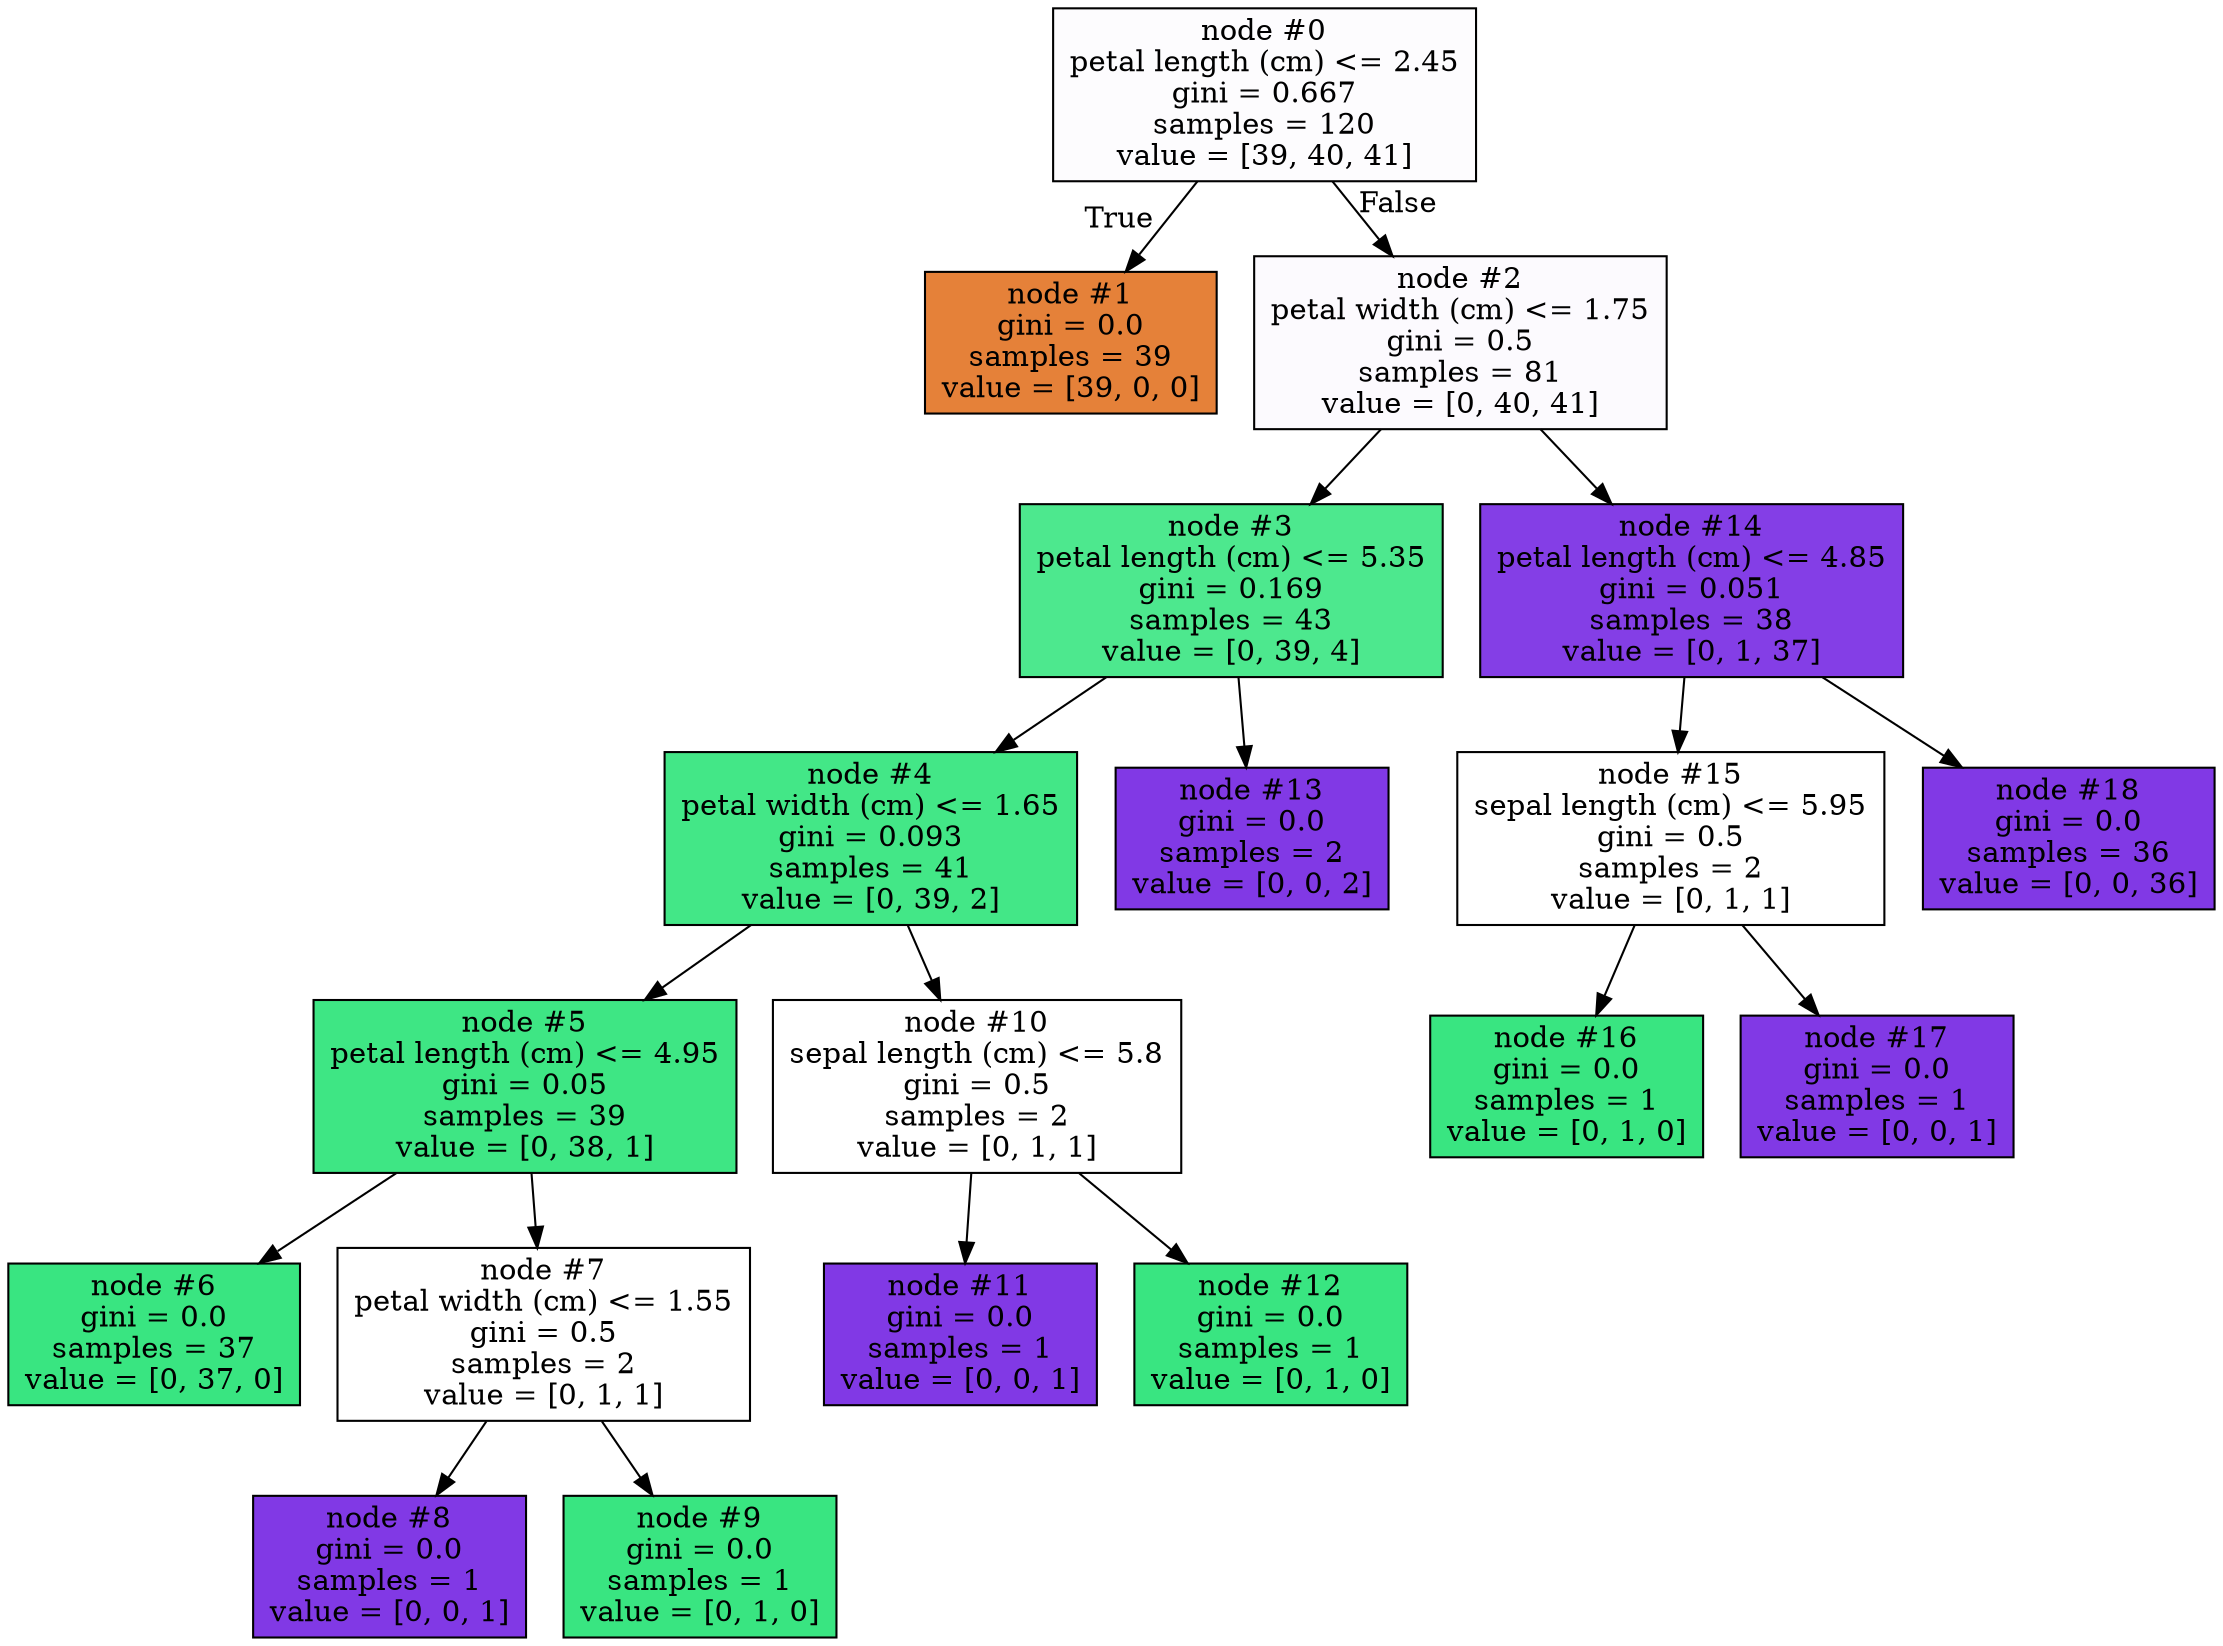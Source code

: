digraph Tree {
node [shape=box, style="filled", color="black"] ;
0 [label="node #0\npetal length (cm) <= 2.45\ngini = 0.667\nsamples = 120\nvalue = [39, 40, 41]", fillcolor="#8139e503"] ;
1 [label="node #1\ngini = 0.0\nsamples = 39\nvalue = [39, 0, 0]", fillcolor="#e58139ff"] ;
0 -> 1 [labeldistance=2.5, labelangle=45, headlabel="True"] ;
2 [label="node #2\npetal width (cm) <= 1.75\ngini = 0.5\nsamples = 81\nvalue = [0, 40, 41]", fillcolor="#8139e506"] ;
0 -> 2 [labeldistance=2.5, labelangle=-45, headlabel="False"] ;
3 [label="node #3\npetal length (cm) <= 5.35\ngini = 0.169\nsamples = 43\nvalue = [0, 39, 4]", fillcolor="#39e581e5"] ;
2 -> 3 ;
4 [label="node #4\npetal width (cm) <= 1.65\ngini = 0.093\nsamples = 41\nvalue = [0, 39, 2]", fillcolor="#39e581f2"] ;
3 -> 4 ;
5 [label="node #5\npetal length (cm) <= 4.95\ngini = 0.05\nsamples = 39\nvalue = [0, 38, 1]", fillcolor="#39e581f8"] ;
4 -> 5 ;
6 [label="node #6\ngini = 0.0\nsamples = 37\nvalue = [0, 37, 0]", fillcolor="#39e581ff"] ;
5 -> 6 ;
7 [label="node #7\npetal width (cm) <= 1.55\ngini = 0.5\nsamples = 2\nvalue = [0, 1, 1]", fillcolor="#39e58100"] ;
5 -> 7 ;
8 [label="node #8\ngini = 0.0\nsamples = 1\nvalue = [0, 0, 1]", fillcolor="#8139e5ff"] ;
7 -> 8 ;
9 [label="node #9\ngini = 0.0\nsamples = 1\nvalue = [0, 1, 0]", fillcolor="#39e581ff"] ;
7 -> 9 ;
10 [label="node #10\nsepal length (cm) <= 5.8\ngini = 0.5\nsamples = 2\nvalue = [0, 1, 1]", fillcolor="#39e58100"] ;
4 -> 10 ;
11 [label="node #11\ngini = 0.0\nsamples = 1\nvalue = [0, 0, 1]", fillcolor="#8139e5ff"] ;
10 -> 11 ;
12 [label="node #12\ngini = 0.0\nsamples = 1\nvalue = [0, 1, 0]", fillcolor="#39e581ff"] ;
10 -> 12 ;
13 [label="node #13\ngini = 0.0\nsamples = 2\nvalue = [0, 0, 2]", fillcolor="#8139e5ff"] ;
3 -> 13 ;
14 [label="node #14\npetal length (cm) <= 4.85\ngini = 0.051\nsamples = 38\nvalue = [0, 1, 37]", fillcolor="#8139e5f8"] ;
2 -> 14 ;
15 [label="node #15\nsepal length (cm) <= 5.95\ngini = 0.5\nsamples = 2\nvalue = [0, 1, 1]", fillcolor="#39e58100"] ;
14 -> 15 ;
16 [label="node #16\ngini = 0.0\nsamples = 1\nvalue = [0, 1, 0]", fillcolor="#39e581ff"] ;
15 -> 16 ;
17 [label="node #17\ngini = 0.0\nsamples = 1\nvalue = [0, 0, 1]", fillcolor="#8139e5ff"] ;
15 -> 17 ;
18 [label="node #18\ngini = 0.0\nsamples = 36\nvalue = [0, 0, 36]", fillcolor="#8139e5ff"] ;
14 -> 18 ;
}